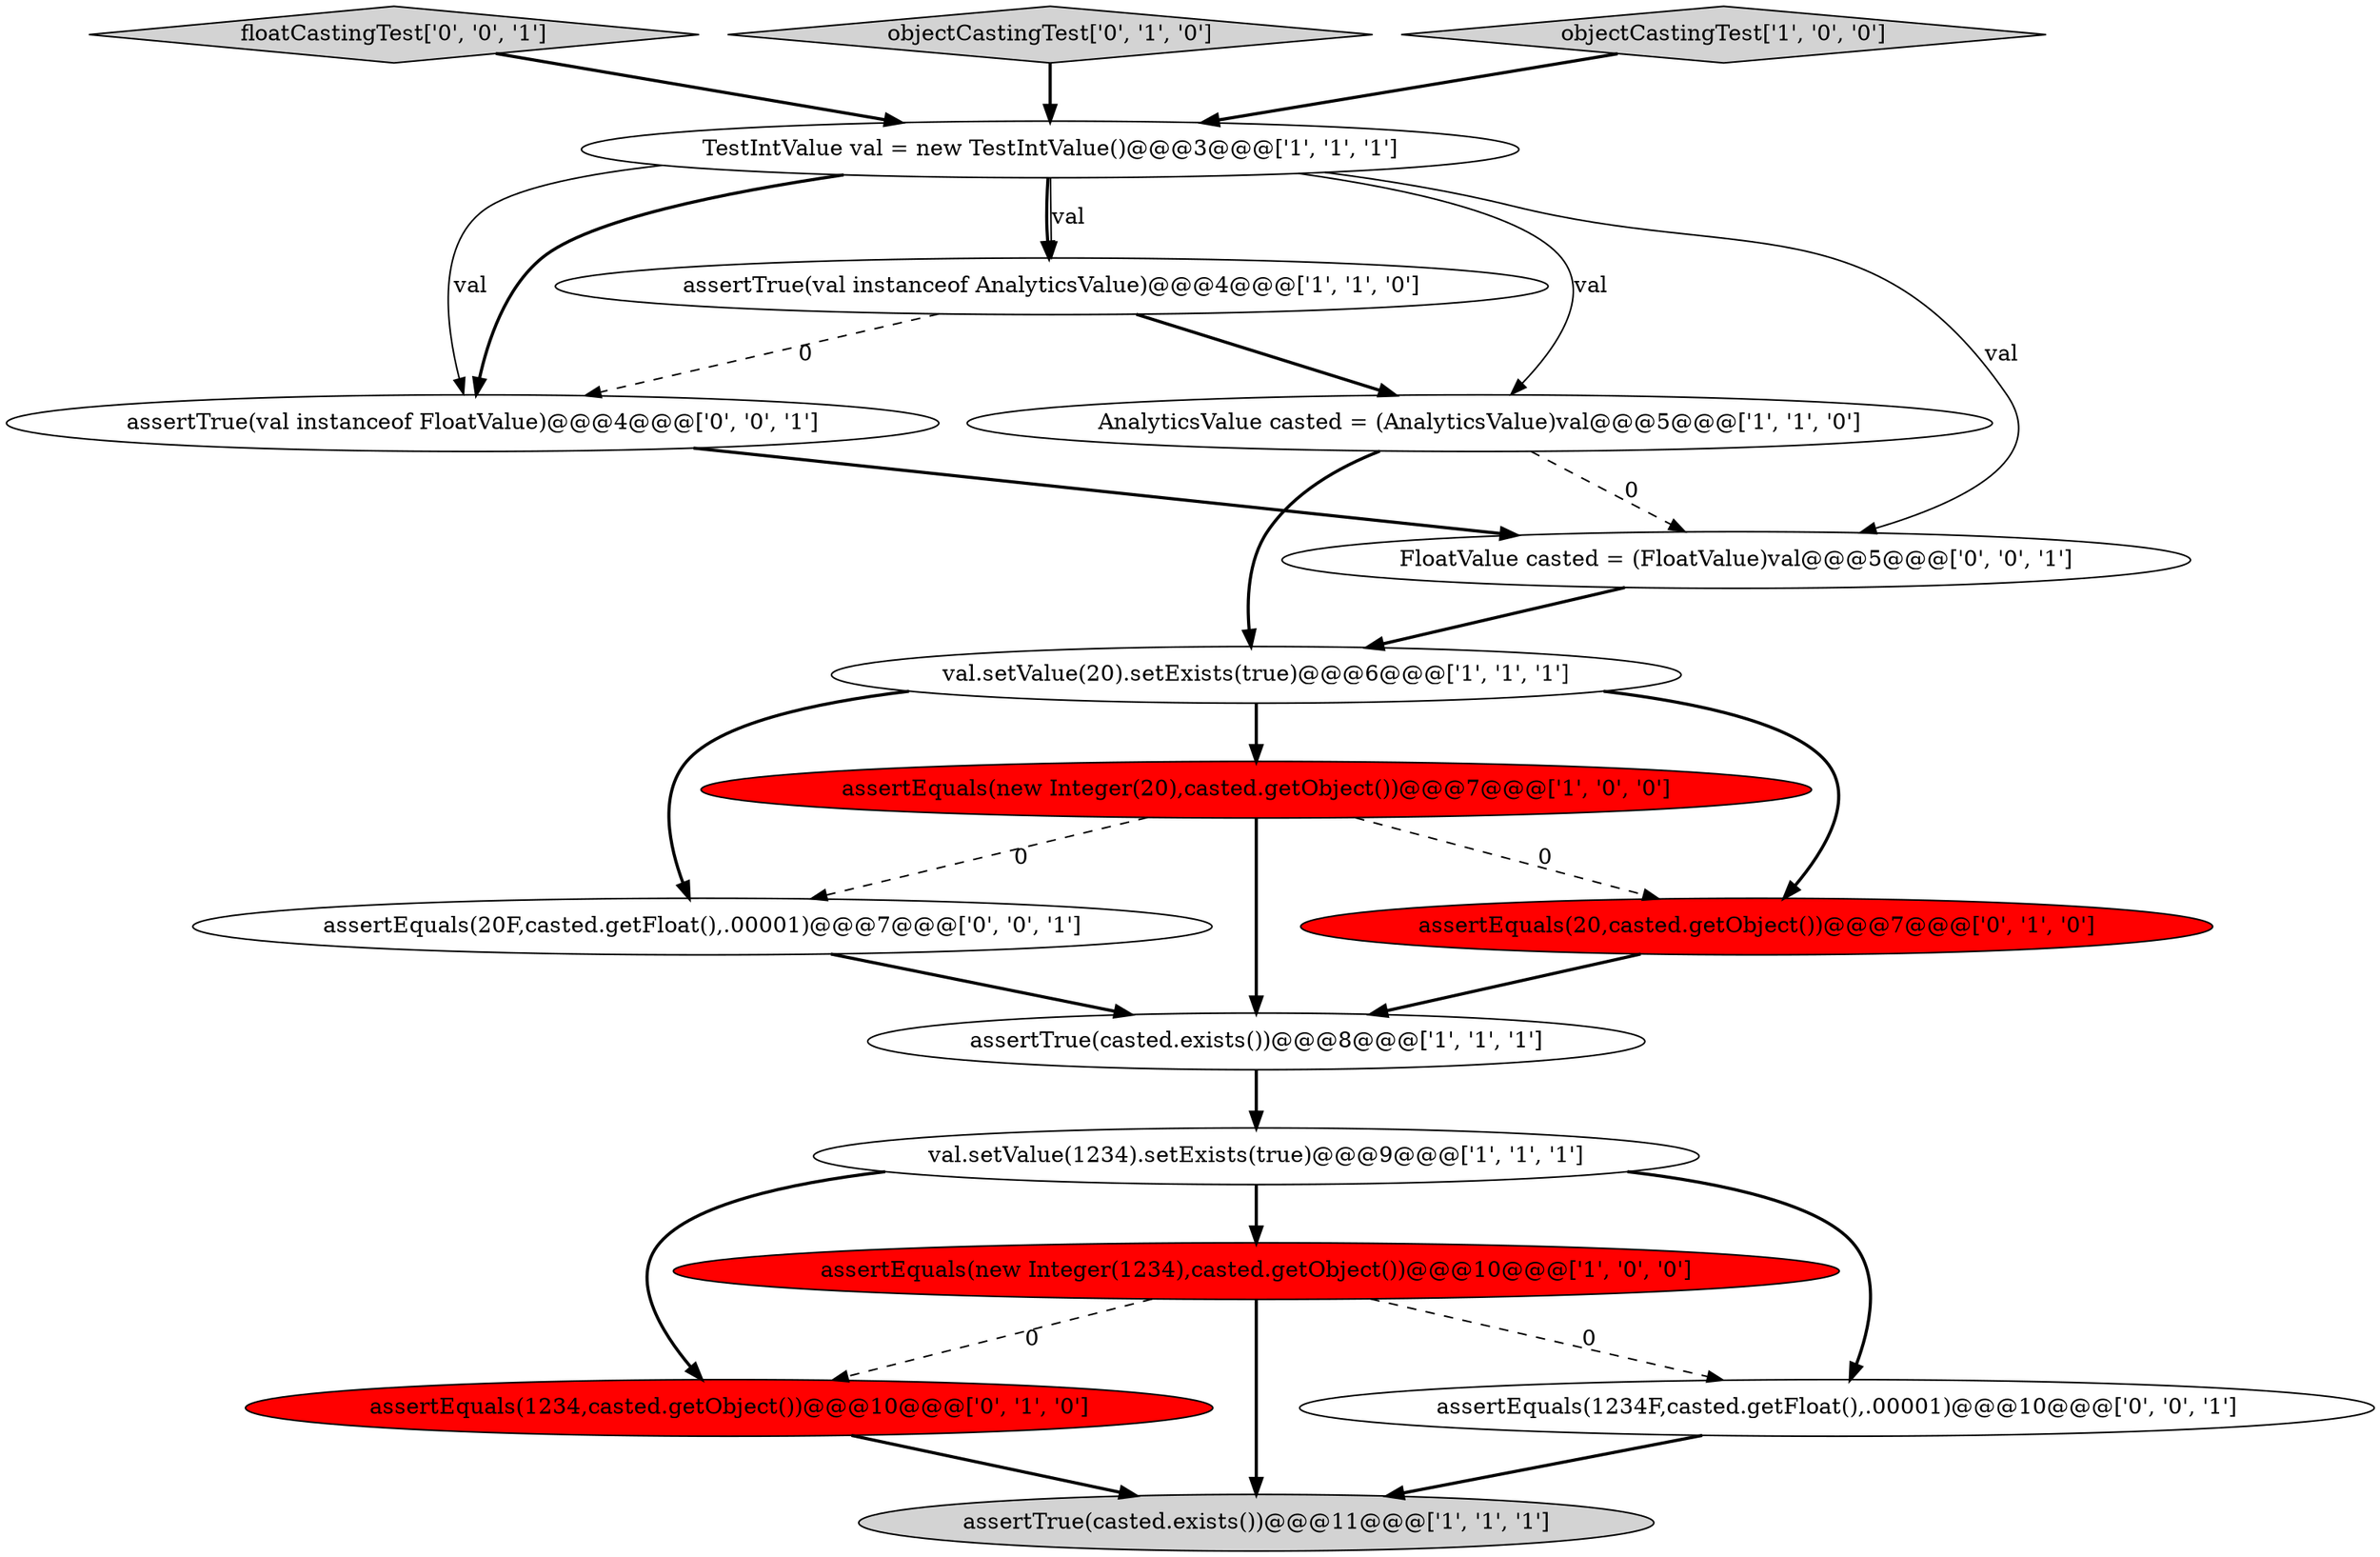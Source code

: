 digraph {
3 [style = filled, label = "assertTrue(val instanceof AnalyticsValue)@@@4@@@['1', '1', '0']", fillcolor = white, shape = ellipse image = "AAA0AAABBB1BBB"];
12 [style = filled, label = "assertEquals(1234,casted.getObject())@@@10@@@['0', '1', '0']", fillcolor = red, shape = ellipse image = "AAA1AAABBB2BBB"];
13 [style = filled, label = "floatCastingTest['0', '0', '1']", fillcolor = lightgray, shape = diamond image = "AAA0AAABBB3BBB"];
0 [style = filled, label = "AnalyticsValue casted = (AnalyticsValue)val@@@5@@@['1', '1', '0']", fillcolor = white, shape = ellipse image = "AAA0AAABBB1BBB"];
15 [style = filled, label = "assertEquals(1234F,casted.getFloat(),.00001)@@@10@@@['0', '0', '1']", fillcolor = white, shape = ellipse image = "AAA0AAABBB3BBB"];
9 [style = filled, label = "val.setValue(20).setExists(true)@@@6@@@['1', '1', '1']", fillcolor = white, shape = ellipse image = "AAA0AAABBB1BBB"];
17 [style = filled, label = "assertTrue(val instanceof FloatValue)@@@4@@@['0', '0', '1']", fillcolor = white, shape = ellipse image = "AAA0AAABBB3BBB"];
4 [style = filled, label = "assertEquals(new Integer(20),casted.getObject())@@@7@@@['1', '0', '0']", fillcolor = red, shape = ellipse image = "AAA1AAABBB1BBB"];
11 [style = filled, label = "assertEquals(20,casted.getObject())@@@7@@@['0', '1', '0']", fillcolor = red, shape = ellipse image = "AAA1AAABBB2BBB"];
1 [style = filled, label = "assertEquals(new Integer(1234),casted.getObject())@@@10@@@['1', '0', '0']", fillcolor = red, shape = ellipse image = "AAA1AAABBB1BBB"];
8 [style = filled, label = "val.setValue(1234).setExists(true)@@@9@@@['1', '1', '1']", fillcolor = white, shape = ellipse image = "AAA0AAABBB1BBB"];
7 [style = filled, label = "assertTrue(casted.exists())@@@11@@@['1', '1', '1']", fillcolor = lightgray, shape = ellipse image = "AAA0AAABBB1BBB"];
10 [style = filled, label = "objectCastingTest['0', '1', '0']", fillcolor = lightgray, shape = diamond image = "AAA0AAABBB2BBB"];
16 [style = filled, label = "FloatValue casted = (FloatValue)val@@@5@@@['0', '0', '1']", fillcolor = white, shape = ellipse image = "AAA0AAABBB3BBB"];
14 [style = filled, label = "assertEquals(20F,casted.getFloat(),.00001)@@@7@@@['0', '0', '1']", fillcolor = white, shape = ellipse image = "AAA0AAABBB3BBB"];
6 [style = filled, label = "objectCastingTest['1', '0', '0']", fillcolor = lightgray, shape = diamond image = "AAA0AAABBB1BBB"];
5 [style = filled, label = "TestIntValue val = new TestIntValue()@@@3@@@['1', '1', '1']", fillcolor = white, shape = ellipse image = "AAA0AAABBB1BBB"];
2 [style = filled, label = "assertTrue(casted.exists())@@@8@@@['1', '1', '1']", fillcolor = white, shape = ellipse image = "AAA0AAABBB1BBB"];
5->3 [style = bold, label=""];
0->9 [style = bold, label=""];
3->17 [style = dashed, label="0"];
8->15 [style = bold, label=""];
9->11 [style = bold, label=""];
5->0 [style = solid, label="val"];
15->7 [style = bold, label=""];
1->15 [style = dashed, label="0"];
9->4 [style = bold, label=""];
0->16 [style = dashed, label="0"];
4->2 [style = bold, label=""];
5->3 [style = solid, label="val"];
5->17 [style = solid, label="val"];
5->17 [style = bold, label=""];
1->7 [style = bold, label=""];
12->7 [style = bold, label=""];
11->2 [style = bold, label=""];
3->0 [style = bold, label=""];
8->1 [style = bold, label=""];
1->12 [style = dashed, label="0"];
6->5 [style = bold, label=""];
5->16 [style = solid, label="val"];
10->5 [style = bold, label=""];
9->14 [style = bold, label=""];
8->12 [style = bold, label=""];
13->5 [style = bold, label=""];
4->14 [style = dashed, label="0"];
14->2 [style = bold, label=""];
4->11 [style = dashed, label="0"];
16->9 [style = bold, label=""];
17->16 [style = bold, label=""];
2->8 [style = bold, label=""];
}
